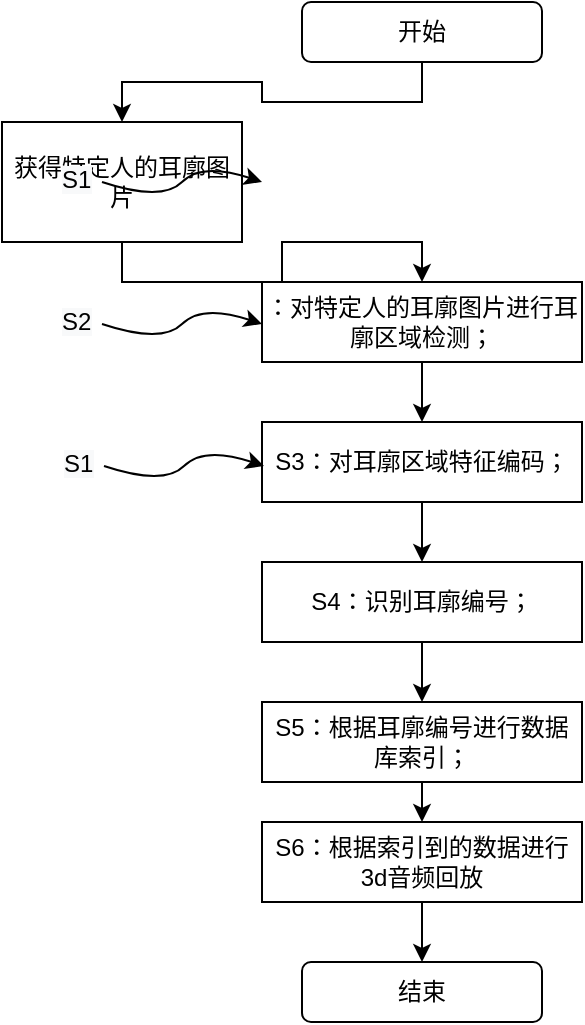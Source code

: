 <mxfile version="13.10.1" type="github">
  <diagram id="PqCvcaHbQUNJ0y0y_sjk" name="Page-1">
    <mxGraphModel dx="1038" dy="493" grid="1" gridSize="10" guides="1" tooltips="1" connect="1" arrows="1" fold="1" page="1" pageScale="1" pageWidth="827" pageHeight="1169" math="0" shadow="0">
      <root>
        <mxCell id="0" />
        <mxCell id="1" parent="0" />
        <mxCell id="A4y6m8ZNibAs1Q4yDd4b-13" style="edgeStyle=orthogonalEdgeStyle;rounded=0;orthogonalLoop=1;jettySize=auto;html=1;exitX=0.5;exitY=1;exitDx=0;exitDy=0;entryX=0.5;entryY=0;entryDx=0;entryDy=0;" edge="1" parent="1" source="A4y6m8ZNibAs1Q4yDd4b-1" target="A4y6m8ZNibAs1Q4yDd4b-10">
          <mxGeometry relative="1" as="geometry" />
        </mxCell>
        <mxCell id="A4y6m8ZNibAs1Q4yDd4b-1" value="获得特定人的耳廓图片" style="rounded=0;whiteSpace=wrap;html=1;" vertex="1" parent="1">
          <mxGeometry x="130" y="110" width="120" height="60" as="geometry" />
        </mxCell>
        <mxCell id="A4y6m8ZNibAs1Q4yDd4b-12" style="edgeStyle=orthogonalEdgeStyle;rounded=0;orthogonalLoop=1;jettySize=auto;html=1;exitX=0.5;exitY=1;exitDx=0;exitDy=0;entryX=0.5;entryY=0;entryDx=0;entryDy=0;" edge="1" parent="1" source="A4y6m8ZNibAs1Q4yDd4b-4" target="A4y6m8ZNibAs1Q4yDd4b-1">
          <mxGeometry relative="1" as="geometry" />
        </mxCell>
        <mxCell id="A4y6m8ZNibAs1Q4yDd4b-4" value="开始" style="rounded=1;whiteSpace=wrap;html=1;" vertex="1" parent="1">
          <mxGeometry x="280" y="50" width="120" height="30" as="geometry" />
        </mxCell>
        <mxCell id="A4y6m8ZNibAs1Q4yDd4b-17" style="edgeStyle=orthogonalEdgeStyle;rounded=0;orthogonalLoop=1;jettySize=auto;html=1;exitX=0.5;exitY=1;exitDx=0;exitDy=0;entryX=0.5;entryY=0;entryDx=0;entryDy=0;" edge="1" parent="1" source="A4y6m8ZNibAs1Q4yDd4b-5" target="A4y6m8ZNibAs1Q4yDd4b-6">
          <mxGeometry relative="1" as="geometry" />
        </mxCell>
        <mxCell id="A4y6m8ZNibAs1Q4yDd4b-5" value="&lt;span&gt;S5：根据耳廓编号进行数据库索引；&lt;/span&gt;" style="rounded=0;whiteSpace=wrap;html=1;" vertex="1" parent="1">
          <mxGeometry x="260" y="400" width="160" height="40" as="geometry" />
        </mxCell>
        <mxCell id="A4y6m8ZNibAs1Q4yDd4b-19" style="edgeStyle=orthogonalEdgeStyle;rounded=0;orthogonalLoop=1;jettySize=auto;html=1;exitX=0.5;exitY=1;exitDx=0;exitDy=0;entryX=0.5;entryY=0;entryDx=0;entryDy=0;" edge="1" parent="1" source="A4y6m8ZNibAs1Q4yDd4b-6" target="A4y6m8ZNibAs1Q4yDd4b-18">
          <mxGeometry relative="1" as="geometry" />
        </mxCell>
        <mxCell id="A4y6m8ZNibAs1Q4yDd4b-6" value="&lt;span&gt;S6：根据索引到的数据进行3d音频回放&lt;/span&gt;" style="rounded=0;whiteSpace=wrap;html=1;" vertex="1" parent="1">
          <mxGeometry x="260" y="460" width="160" height="40" as="geometry" />
        </mxCell>
        <mxCell id="A4y6m8ZNibAs1Q4yDd4b-16" style="edgeStyle=orthogonalEdgeStyle;rounded=0;orthogonalLoop=1;jettySize=auto;html=1;exitX=0.5;exitY=1;exitDx=0;exitDy=0;entryX=0.5;entryY=0;entryDx=0;entryDy=0;" edge="1" parent="1" source="A4y6m8ZNibAs1Q4yDd4b-8" target="A4y6m8ZNibAs1Q4yDd4b-5">
          <mxGeometry relative="1" as="geometry" />
        </mxCell>
        <mxCell id="A4y6m8ZNibAs1Q4yDd4b-8" value="&lt;span&gt;S4：识别耳廓编号；&lt;/span&gt;" style="rounded=0;whiteSpace=wrap;html=1;" vertex="1" parent="1">
          <mxGeometry x="260" y="330" width="160" height="40" as="geometry" />
        </mxCell>
        <mxCell id="A4y6m8ZNibAs1Q4yDd4b-15" style="edgeStyle=orthogonalEdgeStyle;rounded=0;orthogonalLoop=1;jettySize=auto;html=1;exitX=0.5;exitY=1;exitDx=0;exitDy=0;entryX=0.5;entryY=0;entryDx=0;entryDy=0;" edge="1" parent="1" source="A4y6m8ZNibAs1Q4yDd4b-9" target="A4y6m8ZNibAs1Q4yDd4b-8">
          <mxGeometry relative="1" as="geometry" />
        </mxCell>
        <mxCell id="A4y6m8ZNibAs1Q4yDd4b-9" value="&lt;span&gt;S3：对耳廓区域特征编码；&lt;/span&gt;" style="rounded=0;whiteSpace=wrap;html=1;" vertex="1" parent="1">
          <mxGeometry x="260" y="260" width="160" height="40" as="geometry" />
        </mxCell>
        <mxCell id="A4y6m8ZNibAs1Q4yDd4b-14" style="edgeStyle=orthogonalEdgeStyle;rounded=0;orthogonalLoop=1;jettySize=auto;html=1;exitX=0.5;exitY=1;exitDx=0;exitDy=0;entryX=0.5;entryY=0;entryDx=0;entryDy=0;" edge="1" parent="1" source="A4y6m8ZNibAs1Q4yDd4b-10" target="A4y6m8ZNibAs1Q4yDd4b-9">
          <mxGeometry relative="1" as="geometry" />
        </mxCell>
        <mxCell id="A4y6m8ZNibAs1Q4yDd4b-10" value="&lt;span&gt;：对特定人的耳廓图片进行耳廓区域检测；&lt;/span&gt;" style="rounded=0;whiteSpace=wrap;html=1;" vertex="1" parent="1">
          <mxGeometry x="260" y="190" width="160" height="40" as="geometry" />
        </mxCell>
        <mxCell id="A4y6m8ZNibAs1Q4yDd4b-18" value="结束" style="rounded=1;whiteSpace=wrap;html=1;" vertex="1" parent="1">
          <mxGeometry x="280" y="530" width="120" height="30" as="geometry" />
        </mxCell>
        <mxCell id="A4y6m8ZNibAs1Q4yDd4b-20" value="" style="curved=1;endArrow=classic;html=1;" edge="1" parent="1">
          <mxGeometry width="50" height="50" relative="1" as="geometry">
            <mxPoint x="180" y="140" as="sourcePoint" />
            <mxPoint x="260" y="140" as="targetPoint" />
            <Array as="points">
              <mxPoint x="210" y="150" />
              <mxPoint x="230" y="130" />
            </Array>
          </mxGeometry>
        </mxCell>
        <mxCell id="A4y6m8ZNibAs1Q4yDd4b-21" value="&lt;span style=&quot;color: rgb(0 , 0 , 0) ; font-family: &amp;#34;helvetica&amp;#34; ; font-size: 12px ; font-style: normal ; font-weight: 400 ; letter-spacing: normal ; text-align: center ; text-indent: 0px ; text-transform: none ; word-spacing: 0px ; background-color: rgb(248 , 249 , 250) ; display: inline ; float: none&quot;&gt;S1&lt;/span&gt;" style="text;whiteSpace=wrap;html=1;" vertex="1" parent="1">
          <mxGeometry x="158" y="125" width="40" height="30" as="geometry" />
        </mxCell>
        <mxCell id="A4y6m8ZNibAs1Q4yDd4b-23" value="" style="curved=1;endArrow=classic;html=1;" edge="1" parent="1">
          <mxGeometry width="50" height="50" relative="1" as="geometry">
            <mxPoint x="180" y="211" as="sourcePoint" />
            <mxPoint x="260" y="211" as="targetPoint" />
            <Array as="points">
              <mxPoint x="210" y="221" />
              <mxPoint x="230" y="201" />
            </Array>
          </mxGeometry>
        </mxCell>
        <mxCell id="A4y6m8ZNibAs1Q4yDd4b-24" value="&lt;span style=&quot;color: rgb(0 , 0 , 0) ; font-family: &amp;#34;helvetica&amp;#34; ; font-size: 12px ; font-style: normal ; font-weight: 400 ; letter-spacing: normal ; text-align: center ; text-indent: 0px ; text-transform: none ; word-spacing: 0px ; background-color: rgb(248 , 249 , 250) ; display: inline ; float: none&quot;&gt;S2&lt;/span&gt;" style="text;whiteSpace=wrap;html=1;" vertex="1" parent="1">
          <mxGeometry x="158" y="196" width="40" height="30" as="geometry" />
        </mxCell>
        <mxCell id="A4y6m8ZNibAs1Q4yDd4b-25" value="" style="curved=1;endArrow=classic;html=1;" edge="1" parent="1">
          <mxGeometry width="50" height="50" relative="1" as="geometry">
            <mxPoint x="181" y="282" as="sourcePoint" />
            <mxPoint x="261" y="282" as="targetPoint" />
            <Array as="points">
              <mxPoint x="211" y="292" />
              <mxPoint x="231" y="272" />
            </Array>
          </mxGeometry>
        </mxCell>
        <mxCell id="A4y6m8ZNibAs1Q4yDd4b-26" value="&lt;span style=&quot;color: rgb(0 , 0 , 0) ; font-family: &amp;#34;helvetica&amp;#34; ; font-size: 12px ; font-style: normal ; font-weight: 400 ; letter-spacing: normal ; text-align: center ; text-indent: 0px ; text-transform: none ; word-spacing: 0px ; background-color: rgb(248 , 249 , 250) ; display: inline ; float: none&quot;&gt;S1&lt;/span&gt;" style="text;whiteSpace=wrap;html=1;" vertex="1" parent="1">
          <mxGeometry x="159" y="267" width="40" height="30" as="geometry" />
        </mxCell>
      </root>
    </mxGraphModel>
  </diagram>
</mxfile>
